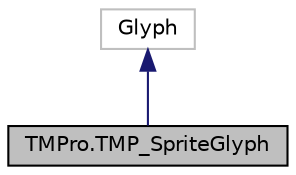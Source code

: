 digraph "TMPro.TMP_SpriteGlyph"
{
 // LATEX_PDF_SIZE
  edge [fontname="Helvetica",fontsize="10",labelfontname="Helvetica",labelfontsize="10"];
  node [fontname="Helvetica",fontsize="10",shape=record];
  Node1 [label="TMPro.TMP_SpriteGlyph",height=0.2,width=0.4,color="black", fillcolor="grey75", style="filled", fontcolor="black",tooltip="The visual representation of the sprite character using this glyph."];
  Node2 -> Node1 [dir="back",color="midnightblue",fontsize="10",style="solid",fontname="Helvetica"];
  Node2 [label="Glyph",height=0.2,width=0.4,color="grey75", fillcolor="white", style="filled",tooltip=" "];
}
